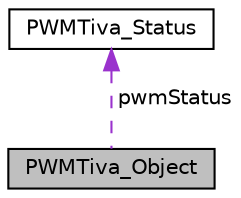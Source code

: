 digraph "PWMTiva_Object"
{
  edge [fontname="Helvetica",fontsize="10",labelfontname="Helvetica",labelfontsize="10"];
  node [fontname="Helvetica",fontsize="10",shape=record];
  Node1 [label="PWMTiva_Object",height=0.2,width=0.4,color="black", fillcolor="grey75", style="filled", fontcolor="black"];
  Node2 -> Node1 [dir="back",color="darkorchid3",fontsize="10",style="dashed",label=" pwmStatus" ,fontname="Helvetica"];
  Node2 [label="PWMTiva_Status",height=0.2,width=0.4,color="black", fillcolor="white", style="filled",URL="$struct_p_w_m_tiva___status.html",tooltip="PWMTiva_Status. "];
}

